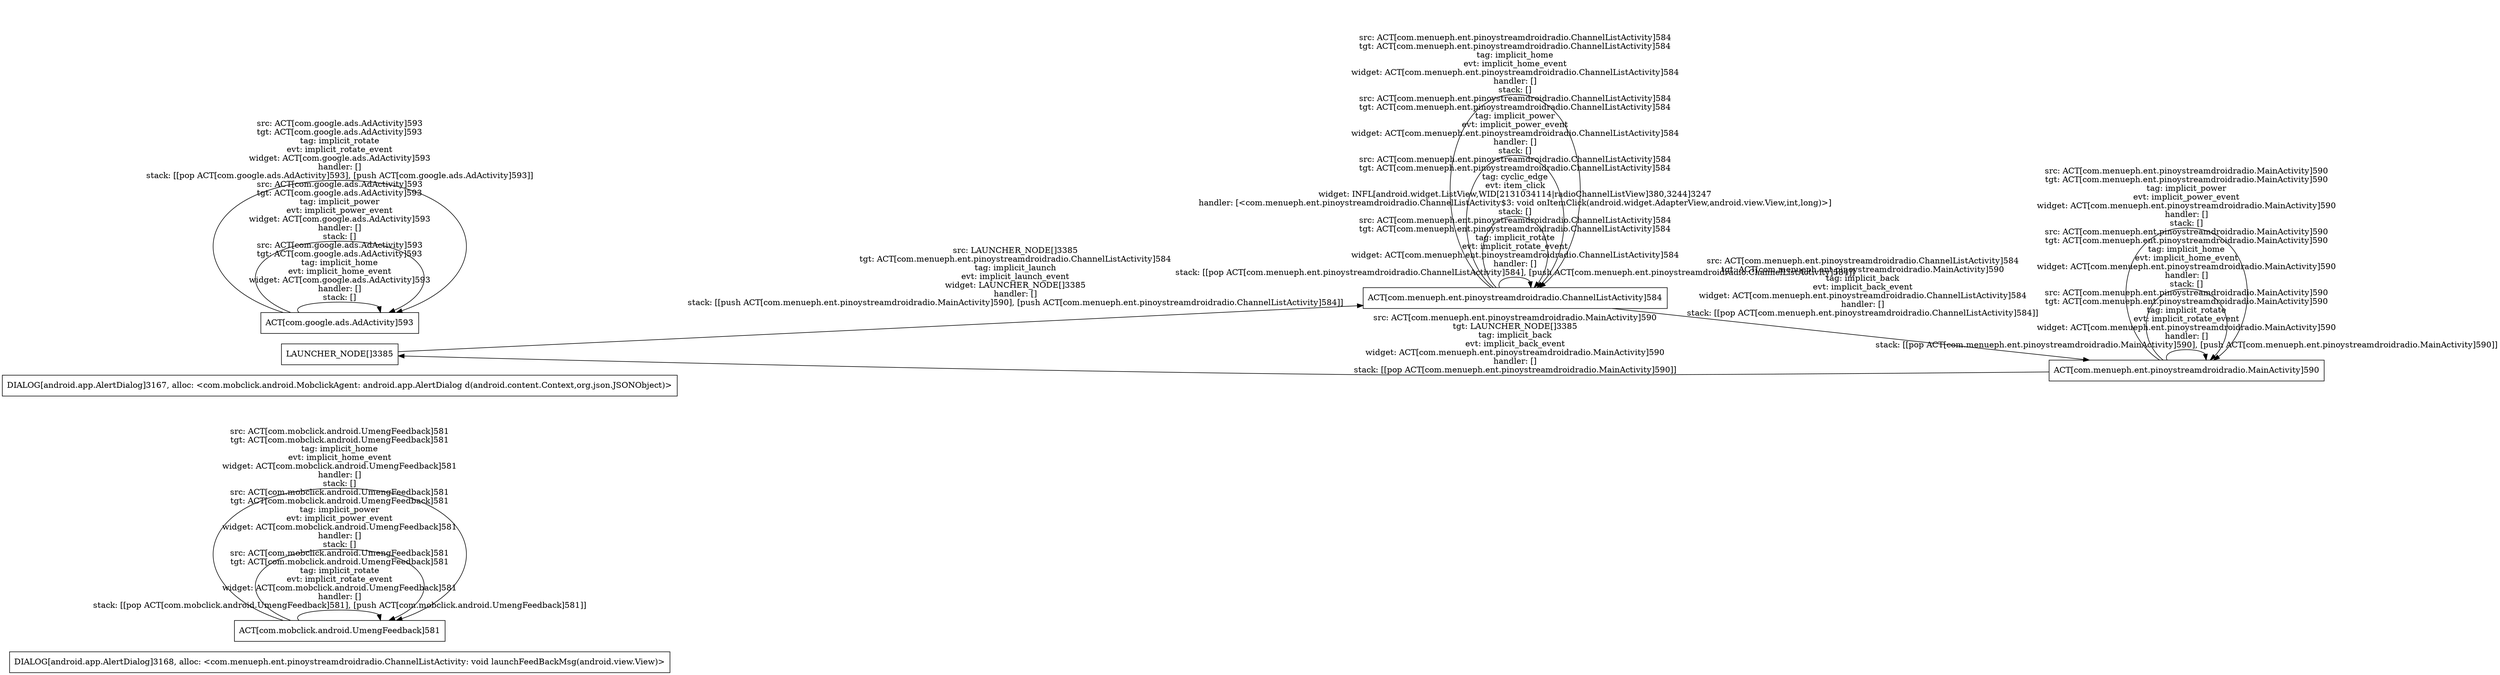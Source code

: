 digraph G {
 rankdir=LR;
 node[shape=box];
 n5 [label="DIALOG[android.app.AlertDialog]3168, alloc: <com.menueph.ent.pinoystreamdroidradio.ChannelListActivity: void launchFeedBackMsg(android.view.View)>"];
 n1 [label="ACT[com.mobclick.android.UmengFeedback]581"];
 n6 [label="DIALOG[android.app.AlertDialog]3167, alloc: <com.mobclick.android.MobclickAgent: android.app.AlertDialog d(android.content.Context,org.json.JSONObject)>"];
 n7 [label="LAUNCHER_NODE[]3385"];
 n4 [label="ACT[com.google.ads.AdActivity]593"];
 n2 [label="ACT[com.menueph.ent.pinoystreamdroidradio.ChannelListActivity]584"];
 n3 [label="ACT[com.menueph.ent.pinoystreamdroidradio.MainActivity]590"];
 n1 -> n1 [label="src: ACT[com.mobclick.android.UmengFeedback]581\ntgt: ACT[com.mobclick.android.UmengFeedback]581\ntag: implicit_rotate\nevt: implicit_rotate_event\nwidget: ACT[com.mobclick.android.UmengFeedback]581\nhandler: []\nstack: [[pop ACT[com.mobclick.android.UmengFeedback]581], [push ACT[com.mobclick.android.UmengFeedback]581]]\n"];
 n1 -> n1 [label="src: ACT[com.mobclick.android.UmengFeedback]581\ntgt: ACT[com.mobclick.android.UmengFeedback]581\ntag: implicit_power\nevt: implicit_power_event\nwidget: ACT[com.mobclick.android.UmengFeedback]581\nhandler: []\nstack: []\n"];
 n1 -> n1 [label="src: ACT[com.mobclick.android.UmengFeedback]581\ntgt: ACT[com.mobclick.android.UmengFeedback]581\ntag: implicit_home\nevt: implicit_home_event\nwidget: ACT[com.mobclick.android.UmengFeedback]581\nhandler: []\nstack: []\n"];
 n7 -> n2 [label="src: LAUNCHER_NODE[]3385\ntgt: ACT[com.menueph.ent.pinoystreamdroidradio.ChannelListActivity]584\ntag: implicit_launch\nevt: implicit_launch_event\nwidget: LAUNCHER_NODE[]3385\nhandler: []\nstack: [[push ACT[com.menueph.ent.pinoystreamdroidradio.MainActivity]590], [push ACT[com.menueph.ent.pinoystreamdroidradio.ChannelListActivity]584]]\n"];
 n4 -> n4 [label="src: ACT[com.google.ads.AdActivity]593\ntgt: ACT[com.google.ads.AdActivity]593\ntag: implicit_home\nevt: implicit_home_event\nwidget: ACT[com.google.ads.AdActivity]593\nhandler: []\nstack: []\n"];
 n4 -> n4 [label="src: ACT[com.google.ads.AdActivity]593\ntgt: ACT[com.google.ads.AdActivity]593\ntag: implicit_power\nevt: implicit_power_event\nwidget: ACT[com.google.ads.AdActivity]593\nhandler: []\nstack: []\n"];
 n4 -> n4 [label="src: ACT[com.google.ads.AdActivity]593\ntgt: ACT[com.google.ads.AdActivity]593\ntag: implicit_rotate\nevt: implicit_rotate_event\nwidget: ACT[com.google.ads.AdActivity]593\nhandler: []\nstack: [[pop ACT[com.google.ads.AdActivity]593], [push ACT[com.google.ads.AdActivity]593]]\n"];
 n2 -> n2 [label="src: ACT[com.menueph.ent.pinoystreamdroidradio.ChannelListActivity]584\ntgt: ACT[com.menueph.ent.pinoystreamdroidradio.ChannelListActivity]584\ntag: implicit_rotate\nevt: implicit_rotate_event\nwidget: ACT[com.menueph.ent.pinoystreamdroidradio.ChannelListActivity]584\nhandler: []\nstack: [[pop ACT[com.menueph.ent.pinoystreamdroidradio.ChannelListActivity]584], [push ACT[com.menueph.ent.pinoystreamdroidradio.ChannelListActivity]584]]\n"];
 n2 -> n2 [label="src: ACT[com.menueph.ent.pinoystreamdroidradio.ChannelListActivity]584\ntgt: ACT[com.menueph.ent.pinoystreamdroidradio.ChannelListActivity]584\ntag: cyclic_edge\nevt: item_click\nwidget: INFL[android.widget.ListView,WID[2131034114|radioChannelListView]380,3244]3247\nhandler: [<com.menueph.ent.pinoystreamdroidradio.ChannelListActivity$3: void onItemClick(android.widget.AdapterView,android.view.View,int,long)>]\nstack: []\n"];
 n2 -> n3 [label="src: ACT[com.menueph.ent.pinoystreamdroidradio.ChannelListActivity]584\ntgt: ACT[com.menueph.ent.pinoystreamdroidradio.MainActivity]590\ntag: implicit_back\nevt: implicit_back_event\nwidget: ACT[com.menueph.ent.pinoystreamdroidradio.ChannelListActivity]584\nhandler: []\nstack: [[pop ACT[com.menueph.ent.pinoystreamdroidradio.ChannelListActivity]584]]\n"];
 n2 -> n2 [label="src: ACT[com.menueph.ent.pinoystreamdroidradio.ChannelListActivity]584\ntgt: ACT[com.menueph.ent.pinoystreamdroidradio.ChannelListActivity]584\ntag: implicit_power\nevt: implicit_power_event\nwidget: ACT[com.menueph.ent.pinoystreamdroidradio.ChannelListActivity]584\nhandler: []\nstack: []\n"];
 n2 -> n2 [label="src: ACT[com.menueph.ent.pinoystreamdroidradio.ChannelListActivity]584\ntgt: ACT[com.menueph.ent.pinoystreamdroidradio.ChannelListActivity]584\ntag: implicit_home\nevt: implicit_home_event\nwidget: ACT[com.menueph.ent.pinoystreamdroidradio.ChannelListActivity]584\nhandler: []\nstack: []\n"];
 n3 -> n3 [label="src: ACT[com.menueph.ent.pinoystreamdroidradio.MainActivity]590\ntgt: ACT[com.menueph.ent.pinoystreamdroidradio.MainActivity]590\ntag: implicit_rotate\nevt: implicit_rotate_event\nwidget: ACT[com.menueph.ent.pinoystreamdroidradio.MainActivity]590\nhandler: []\nstack: [[pop ACT[com.menueph.ent.pinoystreamdroidradio.MainActivity]590], [push ACT[com.menueph.ent.pinoystreamdroidradio.MainActivity]590]]\n"];
 n3 -> n7 [label="src: ACT[com.menueph.ent.pinoystreamdroidradio.MainActivity]590\ntgt: LAUNCHER_NODE[]3385\ntag: implicit_back\nevt: implicit_back_event\nwidget: ACT[com.menueph.ent.pinoystreamdroidradio.MainActivity]590\nhandler: []\nstack: [[pop ACT[com.menueph.ent.pinoystreamdroidradio.MainActivity]590]]\n"];
 n3 -> n3 [label="src: ACT[com.menueph.ent.pinoystreamdroidradio.MainActivity]590\ntgt: ACT[com.menueph.ent.pinoystreamdroidradio.MainActivity]590\ntag: implicit_home\nevt: implicit_home_event\nwidget: ACT[com.menueph.ent.pinoystreamdroidradio.MainActivity]590\nhandler: []\nstack: []\n"];
 n3 -> n3 [label="src: ACT[com.menueph.ent.pinoystreamdroidradio.MainActivity]590\ntgt: ACT[com.menueph.ent.pinoystreamdroidradio.MainActivity]590\ntag: implicit_power\nevt: implicit_power_event\nwidget: ACT[com.menueph.ent.pinoystreamdroidradio.MainActivity]590\nhandler: []\nstack: []\n"];
}